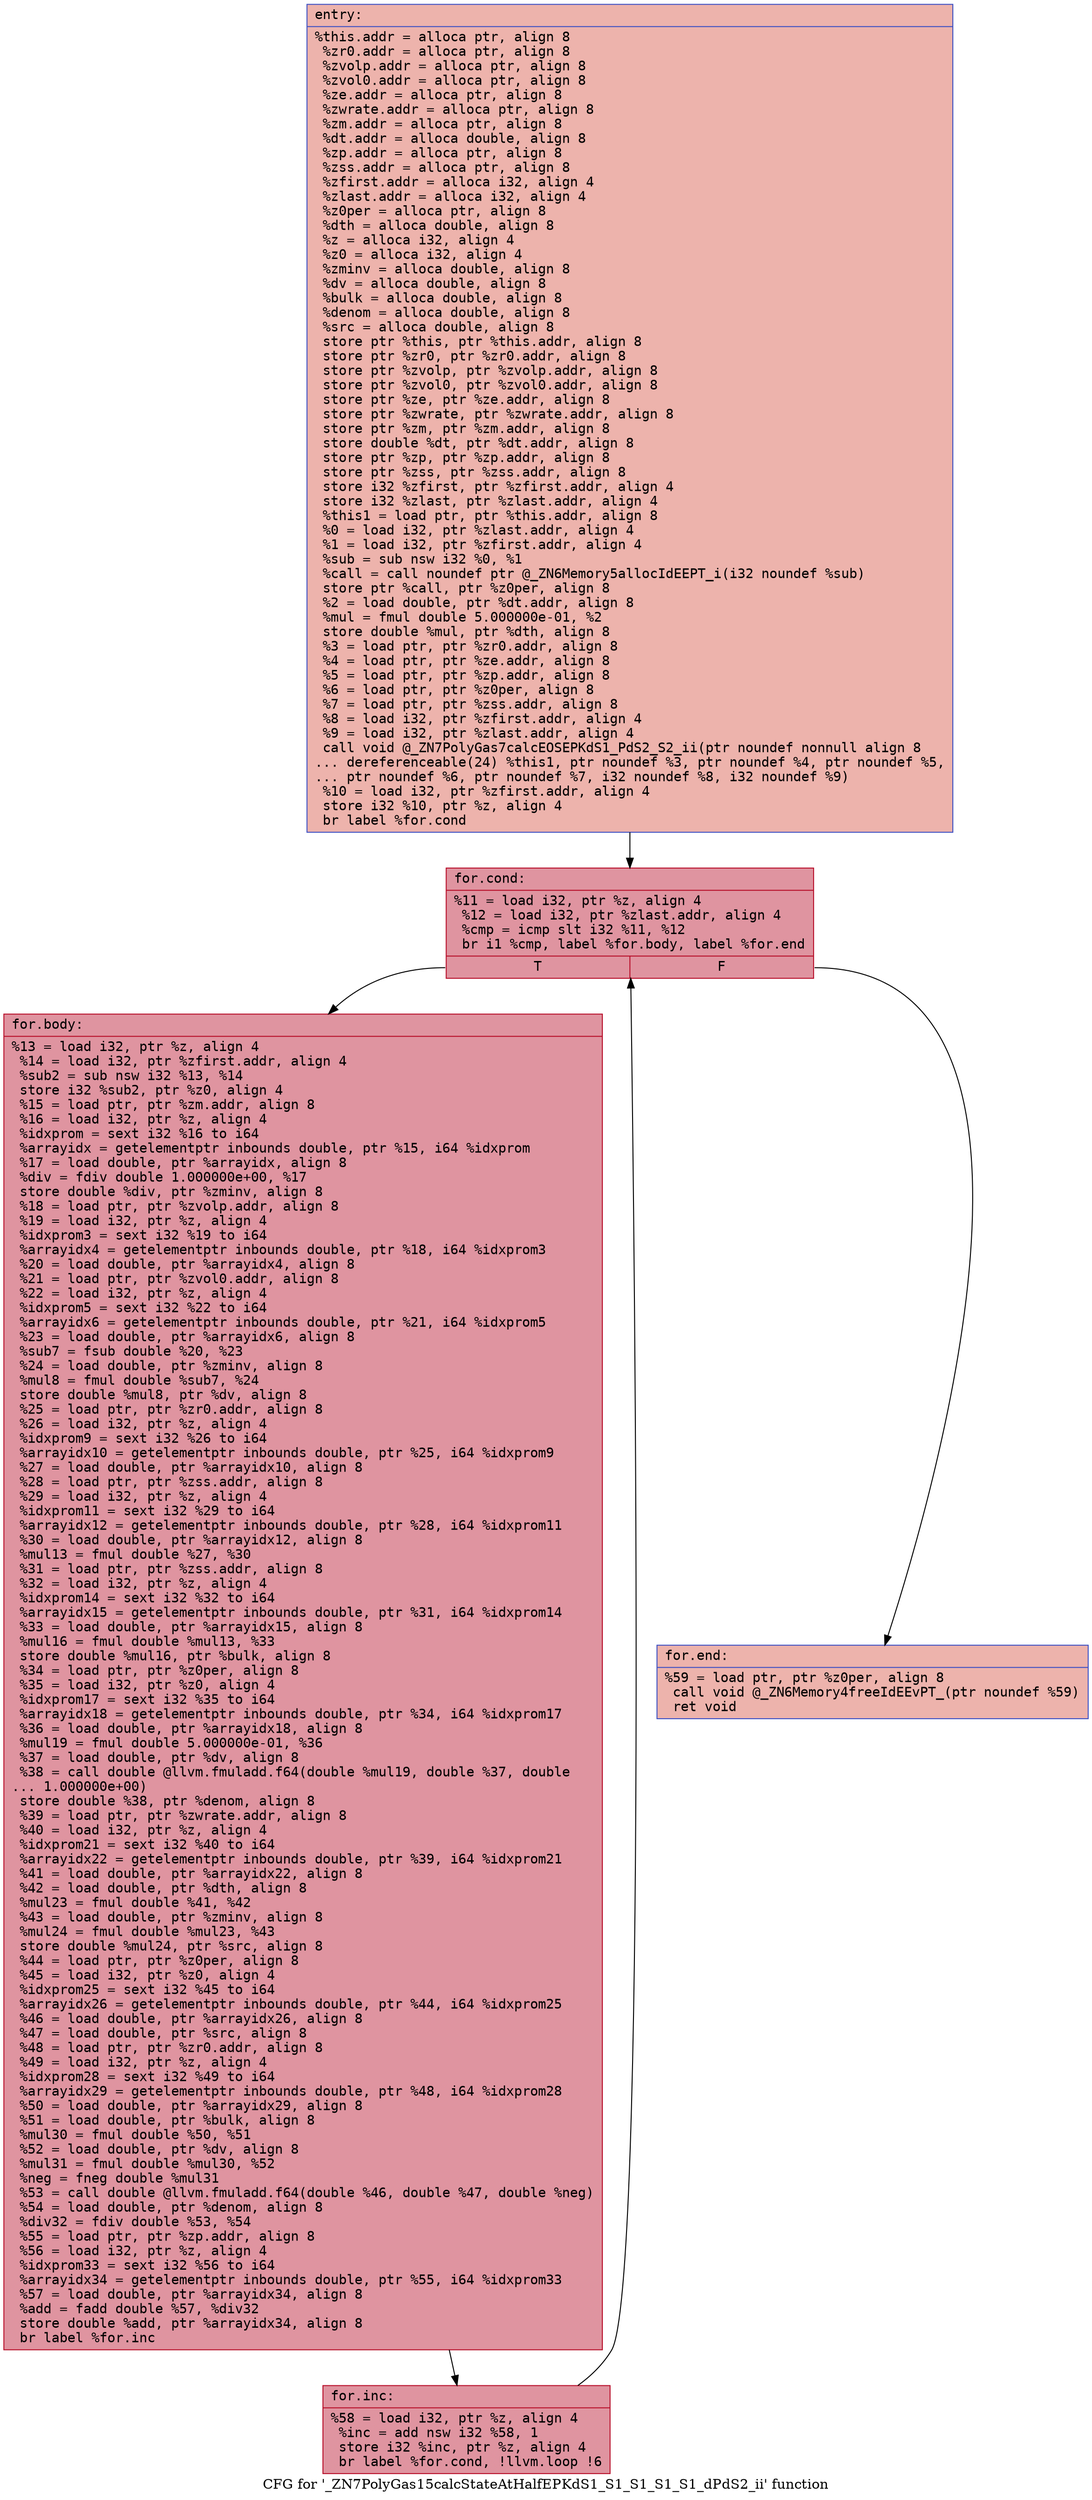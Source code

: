 digraph "CFG for '_ZN7PolyGas15calcStateAtHalfEPKdS1_S1_S1_S1_S1_dPdS2_ii' function" {
	label="CFG for '_ZN7PolyGas15calcStateAtHalfEPKdS1_S1_S1_S1_S1_dPdS2_ii' function";

	Node0x56345fcaa8c0 [shape=record,color="#3d50c3ff", style=filled, fillcolor="#d6524470" fontname="Courier",label="{entry:\l|  %this.addr = alloca ptr, align 8\l  %zr0.addr = alloca ptr, align 8\l  %zvolp.addr = alloca ptr, align 8\l  %zvol0.addr = alloca ptr, align 8\l  %ze.addr = alloca ptr, align 8\l  %zwrate.addr = alloca ptr, align 8\l  %zm.addr = alloca ptr, align 8\l  %dt.addr = alloca double, align 8\l  %zp.addr = alloca ptr, align 8\l  %zss.addr = alloca ptr, align 8\l  %zfirst.addr = alloca i32, align 4\l  %zlast.addr = alloca i32, align 4\l  %z0per = alloca ptr, align 8\l  %dth = alloca double, align 8\l  %z = alloca i32, align 4\l  %z0 = alloca i32, align 4\l  %zminv = alloca double, align 8\l  %dv = alloca double, align 8\l  %bulk = alloca double, align 8\l  %denom = alloca double, align 8\l  %src = alloca double, align 8\l  store ptr %this, ptr %this.addr, align 8\l  store ptr %zr0, ptr %zr0.addr, align 8\l  store ptr %zvolp, ptr %zvolp.addr, align 8\l  store ptr %zvol0, ptr %zvol0.addr, align 8\l  store ptr %ze, ptr %ze.addr, align 8\l  store ptr %zwrate, ptr %zwrate.addr, align 8\l  store ptr %zm, ptr %zm.addr, align 8\l  store double %dt, ptr %dt.addr, align 8\l  store ptr %zp, ptr %zp.addr, align 8\l  store ptr %zss, ptr %zss.addr, align 8\l  store i32 %zfirst, ptr %zfirst.addr, align 4\l  store i32 %zlast, ptr %zlast.addr, align 4\l  %this1 = load ptr, ptr %this.addr, align 8\l  %0 = load i32, ptr %zlast.addr, align 4\l  %1 = load i32, ptr %zfirst.addr, align 4\l  %sub = sub nsw i32 %0, %1\l  %call = call noundef ptr @_ZN6Memory5allocIdEEPT_i(i32 noundef %sub)\l  store ptr %call, ptr %z0per, align 8\l  %2 = load double, ptr %dt.addr, align 8\l  %mul = fmul double 5.000000e-01, %2\l  store double %mul, ptr %dth, align 8\l  %3 = load ptr, ptr %zr0.addr, align 8\l  %4 = load ptr, ptr %ze.addr, align 8\l  %5 = load ptr, ptr %zp.addr, align 8\l  %6 = load ptr, ptr %z0per, align 8\l  %7 = load ptr, ptr %zss.addr, align 8\l  %8 = load i32, ptr %zfirst.addr, align 4\l  %9 = load i32, ptr %zlast.addr, align 4\l  call void @_ZN7PolyGas7calcEOSEPKdS1_PdS2_S2_ii(ptr noundef nonnull align 8\l... dereferenceable(24) %this1, ptr noundef %3, ptr noundef %4, ptr noundef %5,\l... ptr noundef %6, ptr noundef %7, i32 noundef %8, i32 noundef %9)\l  %10 = load i32, ptr %zfirst.addr, align 4\l  store i32 %10, ptr %z, align 4\l  br label %for.cond\l}"];
	Node0x56345fcaa8c0 -> Node0x56345fcad6f0[tooltip="entry -> for.cond\nProbability 100.00%" ];
	Node0x56345fcad6f0 [shape=record,color="#b70d28ff", style=filled, fillcolor="#b70d2870" fontname="Courier",label="{for.cond:\l|  %11 = load i32, ptr %z, align 4\l  %12 = load i32, ptr %zlast.addr, align 4\l  %cmp = icmp slt i32 %11, %12\l  br i1 %cmp, label %for.body, label %for.end\l|{<s0>T|<s1>F}}"];
	Node0x56345fcad6f0:s0 -> Node0x56345fcad8b0[tooltip="for.cond -> for.body\nProbability 96.88%" ];
	Node0x56345fcad6f0:s1 -> Node0x56345fcad930[tooltip="for.cond -> for.end\nProbability 3.12%" ];
	Node0x56345fcad8b0 [shape=record,color="#b70d28ff", style=filled, fillcolor="#b70d2870" fontname="Courier",label="{for.body:\l|  %13 = load i32, ptr %z, align 4\l  %14 = load i32, ptr %zfirst.addr, align 4\l  %sub2 = sub nsw i32 %13, %14\l  store i32 %sub2, ptr %z0, align 4\l  %15 = load ptr, ptr %zm.addr, align 8\l  %16 = load i32, ptr %z, align 4\l  %idxprom = sext i32 %16 to i64\l  %arrayidx = getelementptr inbounds double, ptr %15, i64 %idxprom\l  %17 = load double, ptr %arrayidx, align 8\l  %div = fdiv double 1.000000e+00, %17\l  store double %div, ptr %zminv, align 8\l  %18 = load ptr, ptr %zvolp.addr, align 8\l  %19 = load i32, ptr %z, align 4\l  %idxprom3 = sext i32 %19 to i64\l  %arrayidx4 = getelementptr inbounds double, ptr %18, i64 %idxprom3\l  %20 = load double, ptr %arrayidx4, align 8\l  %21 = load ptr, ptr %zvol0.addr, align 8\l  %22 = load i32, ptr %z, align 4\l  %idxprom5 = sext i32 %22 to i64\l  %arrayidx6 = getelementptr inbounds double, ptr %21, i64 %idxprom5\l  %23 = load double, ptr %arrayidx6, align 8\l  %sub7 = fsub double %20, %23\l  %24 = load double, ptr %zminv, align 8\l  %mul8 = fmul double %sub7, %24\l  store double %mul8, ptr %dv, align 8\l  %25 = load ptr, ptr %zr0.addr, align 8\l  %26 = load i32, ptr %z, align 4\l  %idxprom9 = sext i32 %26 to i64\l  %arrayidx10 = getelementptr inbounds double, ptr %25, i64 %idxprom9\l  %27 = load double, ptr %arrayidx10, align 8\l  %28 = load ptr, ptr %zss.addr, align 8\l  %29 = load i32, ptr %z, align 4\l  %idxprom11 = sext i32 %29 to i64\l  %arrayidx12 = getelementptr inbounds double, ptr %28, i64 %idxprom11\l  %30 = load double, ptr %arrayidx12, align 8\l  %mul13 = fmul double %27, %30\l  %31 = load ptr, ptr %zss.addr, align 8\l  %32 = load i32, ptr %z, align 4\l  %idxprom14 = sext i32 %32 to i64\l  %arrayidx15 = getelementptr inbounds double, ptr %31, i64 %idxprom14\l  %33 = load double, ptr %arrayidx15, align 8\l  %mul16 = fmul double %mul13, %33\l  store double %mul16, ptr %bulk, align 8\l  %34 = load ptr, ptr %z0per, align 8\l  %35 = load i32, ptr %z0, align 4\l  %idxprom17 = sext i32 %35 to i64\l  %arrayidx18 = getelementptr inbounds double, ptr %34, i64 %idxprom17\l  %36 = load double, ptr %arrayidx18, align 8\l  %mul19 = fmul double 5.000000e-01, %36\l  %37 = load double, ptr %dv, align 8\l  %38 = call double @llvm.fmuladd.f64(double %mul19, double %37, double\l... 1.000000e+00)\l  store double %38, ptr %denom, align 8\l  %39 = load ptr, ptr %zwrate.addr, align 8\l  %40 = load i32, ptr %z, align 4\l  %idxprom21 = sext i32 %40 to i64\l  %arrayidx22 = getelementptr inbounds double, ptr %39, i64 %idxprom21\l  %41 = load double, ptr %arrayidx22, align 8\l  %42 = load double, ptr %dth, align 8\l  %mul23 = fmul double %41, %42\l  %43 = load double, ptr %zminv, align 8\l  %mul24 = fmul double %mul23, %43\l  store double %mul24, ptr %src, align 8\l  %44 = load ptr, ptr %z0per, align 8\l  %45 = load i32, ptr %z0, align 4\l  %idxprom25 = sext i32 %45 to i64\l  %arrayidx26 = getelementptr inbounds double, ptr %44, i64 %idxprom25\l  %46 = load double, ptr %arrayidx26, align 8\l  %47 = load double, ptr %src, align 8\l  %48 = load ptr, ptr %zr0.addr, align 8\l  %49 = load i32, ptr %z, align 4\l  %idxprom28 = sext i32 %49 to i64\l  %arrayidx29 = getelementptr inbounds double, ptr %48, i64 %idxprom28\l  %50 = load double, ptr %arrayidx29, align 8\l  %51 = load double, ptr %bulk, align 8\l  %mul30 = fmul double %50, %51\l  %52 = load double, ptr %dv, align 8\l  %mul31 = fmul double %mul30, %52\l  %neg = fneg double %mul31\l  %53 = call double @llvm.fmuladd.f64(double %46, double %47, double %neg)\l  %54 = load double, ptr %denom, align 8\l  %div32 = fdiv double %53, %54\l  %55 = load ptr, ptr %zp.addr, align 8\l  %56 = load i32, ptr %z, align 4\l  %idxprom33 = sext i32 %56 to i64\l  %arrayidx34 = getelementptr inbounds double, ptr %55, i64 %idxprom33\l  %57 = load double, ptr %arrayidx34, align 8\l  %add = fadd double %57, %div32\l  store double %add, ptr %arrayidx34, align 8\l  br label %for.inc\l}"];
	Node0x56345fcad8b0 -> Node0x56345fcb1d60[tooltip="for.body -> for.inc\nProbability 100.00%" ];
	Node0x56345fcb1d60 [shape=record,color="#b70d28ff", style=filled, fillcolor="#b70d2870" fontname="Courier",label="{for.inc:\l|  %58 = load i32, ptr %z, align 4\l  %inc = add nsw i32 %58, 1\l  store i32 %inc, ptr %z, align 4\l  br label %for.cond, !llvm.loop !6\l}"];
	Node0x56345fcb1d60 -> Node0x56345fcad6f0[tooltip="for.inc -> for.cond\nProbability 100.00%" ];
	Node0x56345fcad930 [shape=record,color="#3d50c3ff", style=filled, fillcolor="#d6524470" fontname="Courier",label="{for.end:\l|  %59 = load ptr, ptr %z0per, align 8\l  call void @_ZN6Memory4freeIdEEvPT_(ptr noundef %59)\l  ret void\l}"];
}
